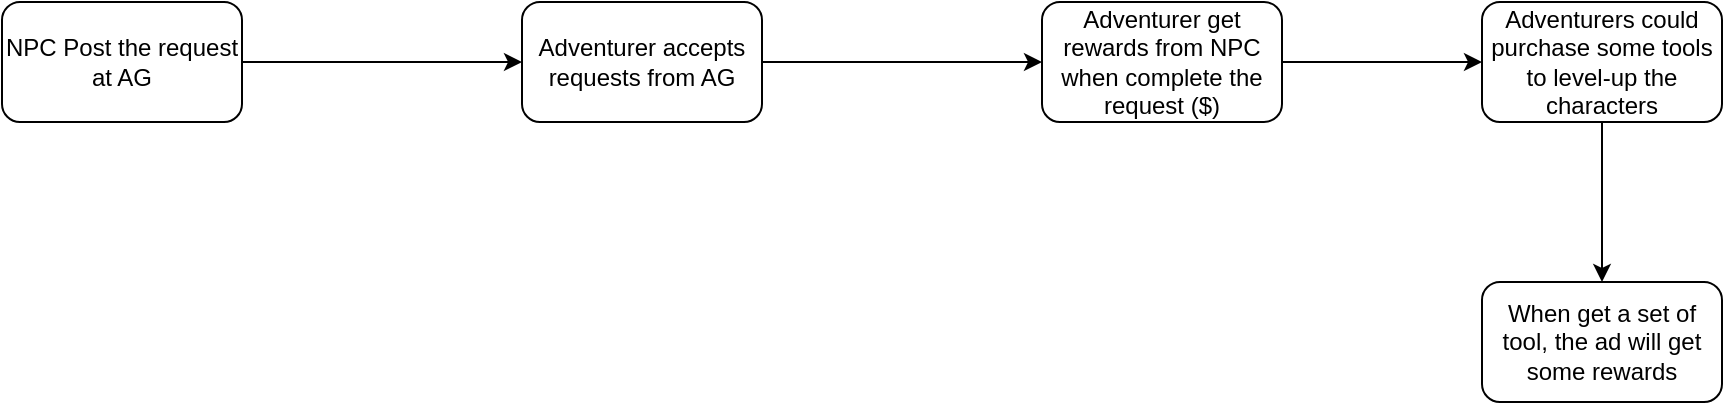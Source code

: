 <mxfile version="24.1.0" type="device">
  <diagram name="Page-1" id="3XmXYrm2wg8v2aH8XLRo">
    <mxGraphModel dx="1434" dy="746" grid="1" gridSize="10" guides="1" tooltips="1" connect="1" arrows="1" fold="1" page="1" pageScale="1" pageWidth="827" pageHeight="1169" math="0" shadow="0">
      <root>
        <mxCell id="0" />
        <mxCell id="1" parent="0" />
        <mxCell id="Wk7v_zkOAtIAy9PezbAy-3" style="edgeStyle=orthogonalEdgeStyle;rounded=0;orthogonalLoop=1;jettySize=auto;html=1;exitX=1;exitY=0.5;exitDx=0;exitDy=0;entryX=0;entryY=0.5;entryDx=0;entryDy=0;" edge="1" parent="1" source="Wk7v_zkOAtIAy9PezbAy-1" target="Wk7v_zkOAtIAy9PezbAy-2">
          <mxGeometry relative="1" as="geometry" />
        </mxCell>
        <mxCell id="Wk7v_zkOAtIAy9PezbAy-1" value="NPC Post the request at AG" style="rounded=1;whiteSpace=wrap;html=1;" vertex="1" parent="1">
          <mxGeometry x="100" y="120" width="120" height="60" as="geometry" />
        </mxCell>
        <mxCell id="Wk7v_zkOAtIAy9PezbAy-5" style="edgeStyle=orthogonalEdgeStyle;rounded=0;orthogonalLoop=1;jettySize=auto;html=1;exitX=1;exitY=0.5;exitDx=0;exitDy=0;entryX=0;entryY=0.5;entryDx=0;entryDy=0;" edge="1" parent="1" source="Wk7v_zkOAtIAy9PezbAy-2" target="Wk7v_zkOAtIAy9PezbAy-4">
          <mxGeometry relative="1" as="geometry" />
        </mxCell>
        <mxCell id="Wk7v_zkOAtIAy9PezbAy-2" value="Adventurer accepts requests from AG" style="rounded=1;whiteSpace=wrap;html=1;" vertex="1" parent="1">
          <mxGeometry x="360" y="120" width="120" height="60" as="geometry" />
        </mxCell>
        <mxCell id="Wk7v_zkOAtIAy9PezbAy-6" style="edgeStyle=orthogonalEdgeStyle;rounded=0;orthogonalLoop=1;jettySize=auto;html=1;exitX=1;exitY=0.5;exitDx=0;exitDy=0;" edge="1" parent="1" source="Wk7v_zkOAtIAy9PezbAy-4">
          <mxGeometry relative="1" as="geometry">
            <mxPoint x="840" y="150" as="targetPoint" />
          </mxGeometry>
        </mxCell>
        <mxCell id="Wk7v_zkOAtIAy9PezbAy-4" value="Adventurer get rewards from NPC when complete the request ($)" style="rounded=1;whiteSpace=wrap;html=1;" vertex="1" parent="1">
          <mxGeometry x="620" y="120" width="120" height="60" as="geometry" />
        </mxCell>
        <mxCell id="Wk7v_zkOAtIAy9PezbAy-9" style="edgeStyle=orthogonalEdgeStyle;rounded=0;orthogonalLoop=1;jettySize=auto;html=1;exitX=0.5;exitY=1;exitDx=0;exitDy=0;entryX=0.5;entryY=0;entryDx=0;entryDy=0;" edge="1" parent="1" source="Wk7v_zkOAtIAy9PezbAy-7" target="Wk7v_zkOAtIAy9PezbAy-8">
          <mxGeometry relative="1" as="geometry" />
        </mxCell>
        <mxCell id="Wk7v_zkOAtIAy9PezbAy-7" value="Adventurers could purchase some tools to level-up the characters" style="rounded=1;whiteSpace=wrap;html=1;" vertex="1" parent="1">
          <mxGeometry x="840" y="120" width="120" height="60" as="geometry" />
        </mxCell>
        <mxCell id="Wk7v_zkOAtIAy9PezbAy-8" value="When get a set of tool, the ad will get some rewards" style="rounded=1;whiteSpace=wrap;html=1;" vertex="1" parent="1">
          <mxGeometry x="840" y="260" width="120" height="60" as="geometry" />
        </mxCell>
      </root>
    </mxGraphModel>
  </diagram>
</mxfile>
